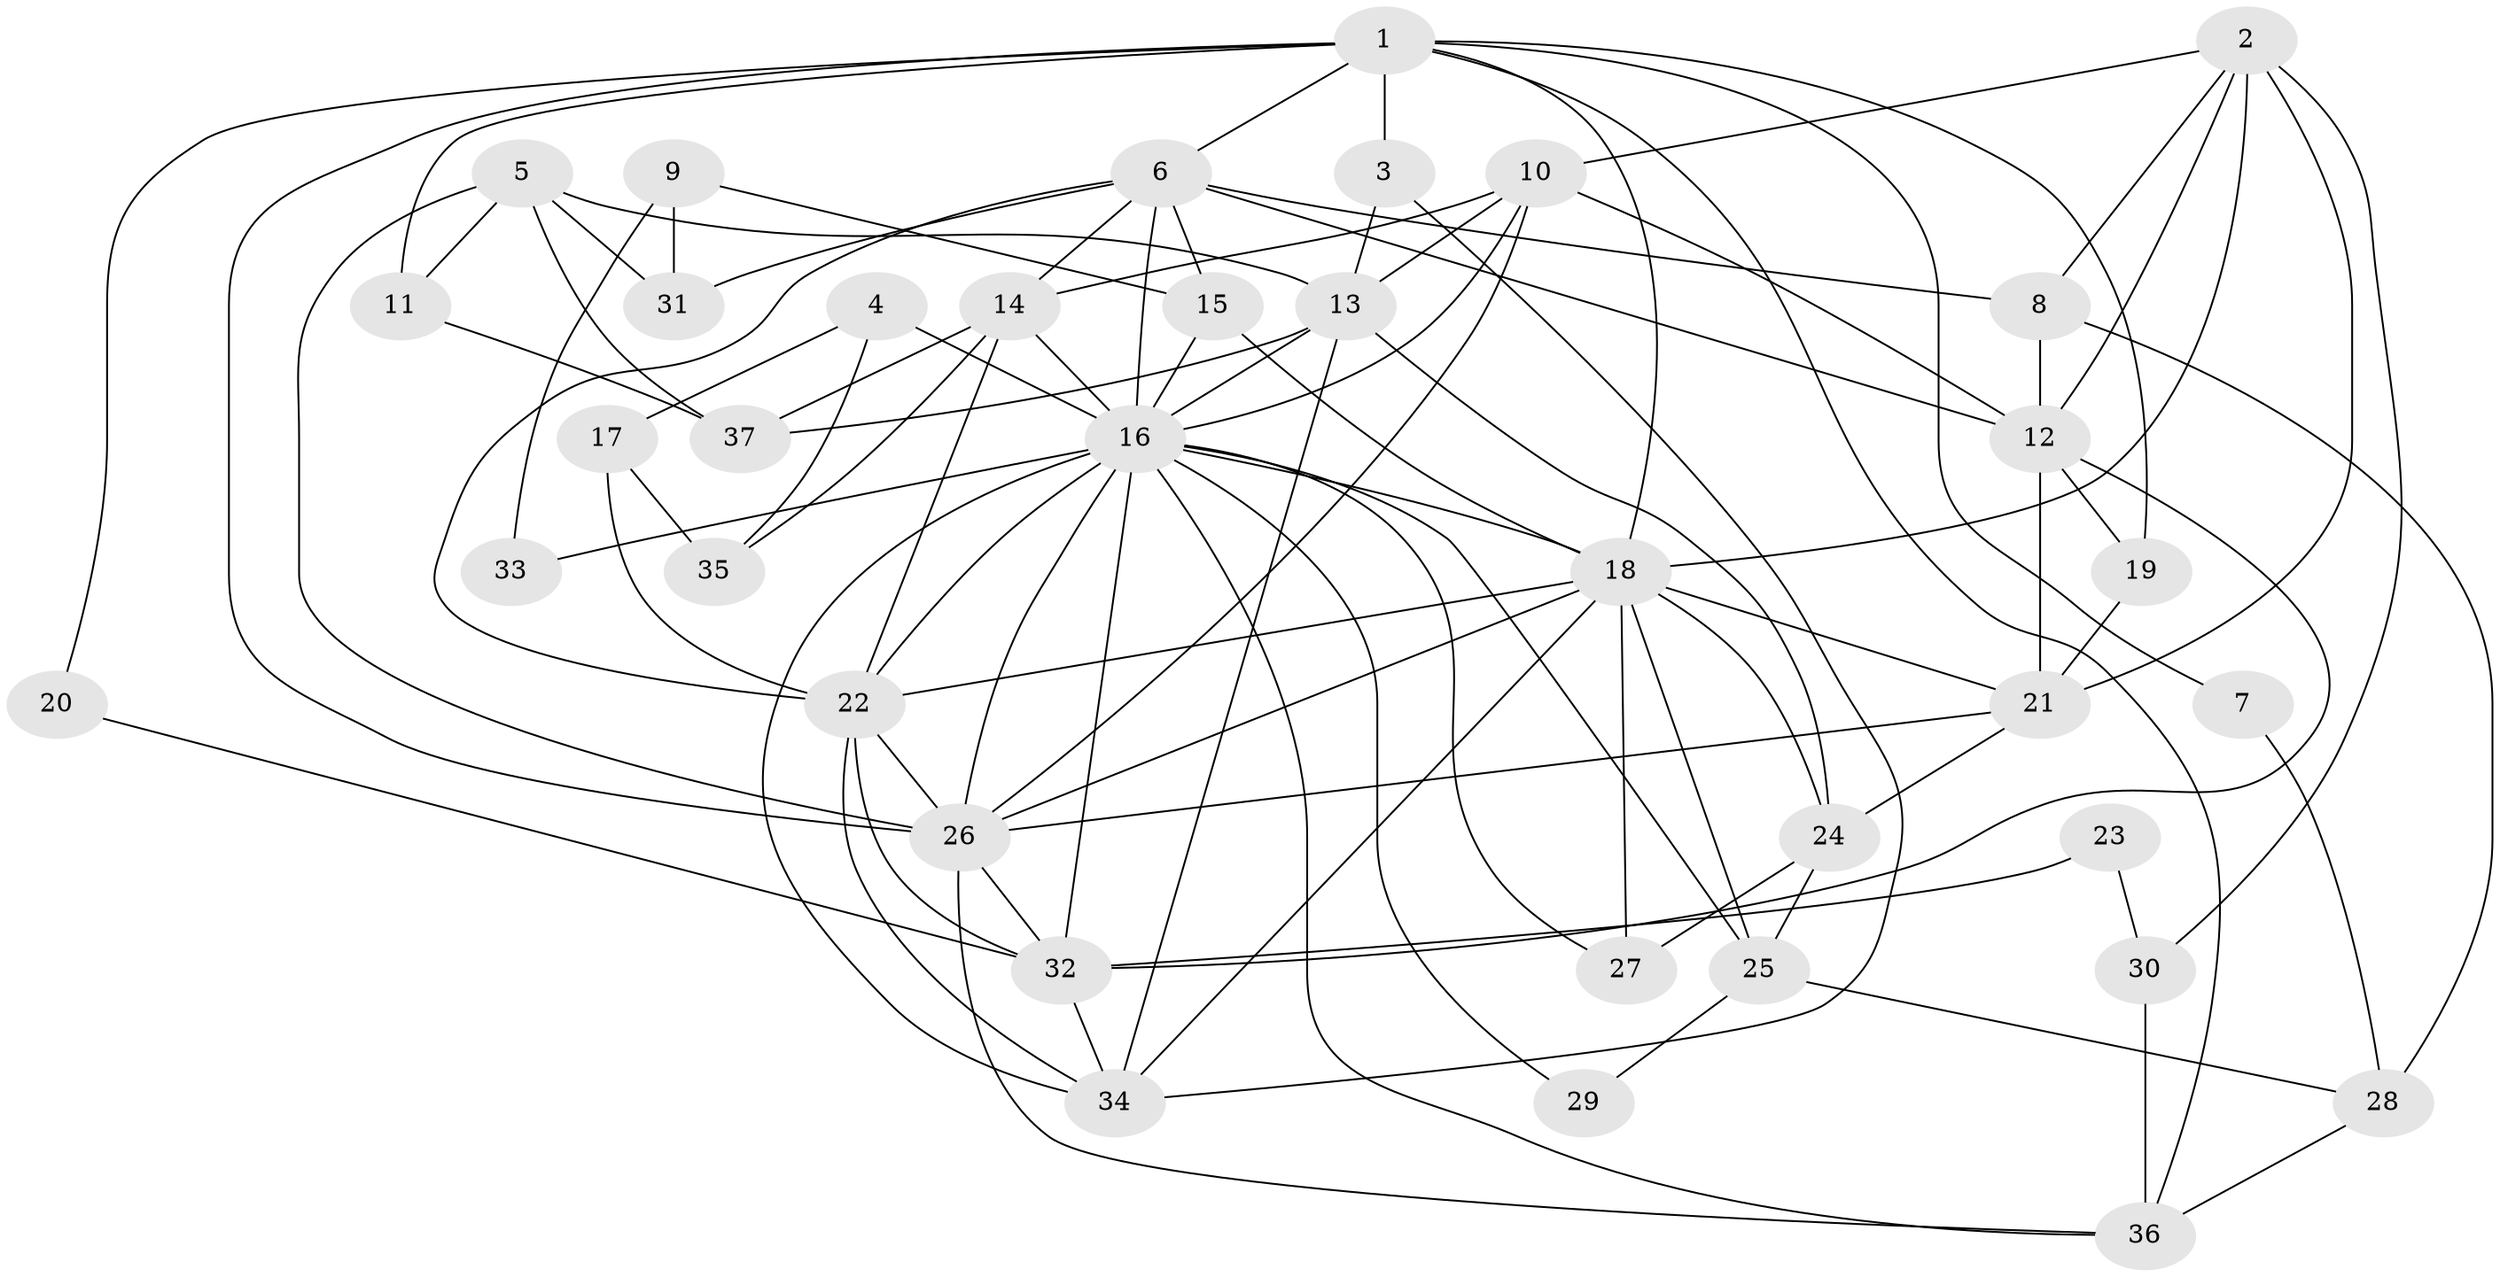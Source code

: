// original degree distribution, {3: 0.3150684931506849, 6: 0.1095890410958904, 2: 0.1095890410958904, 4: 0.273972602739726, 5: 0.136986301369863, 7: 0.0410958904109589, 8: 0.0136986301369863}
// Generated by graph-tools (version 1.1) at 2025/36/03/09/25 02:36:03]
// undirected, 37 vertices, 94 edges
graph export_dot {
graph [start="1"]
  node [color=gray90,style=filled];
  1;
  2;
  3;
  4;
  5;
  6;
  7;
  8;
  9;
  10;
  11;
  12;
  13;
  14;
  15;
  16;
  17;
  18;
  19;
  20;
  21;
  22;
  23;
  24;
  25;
  26;
  27;
  28;
  29;
  30;
  31;
  32;
  33;
  34;
  35;
  36;
  37;
  1 -- 3 [weight=1.0];
  1 -- 6 [weight=2.0];
  1 -- 7 [weight=1.0];
  1 -- 11 [weight=1.0];
  1 -- 18 [weight=1.0];
  1 -- 19 [weight=2.0];
  1 -- 20 [weight=1.0];
  1 -- 26 [weight=1.0];
  1 -- 36 [weight=1.0];
  2 -- 8 [weight=1.0];
  2 -- 10 [weight=1.0];
  2 -- 12 [weight=1.0];
  2 -- 18 [weight=1.0];
  2 -- 21 [weight=1.0];
  2 -- 30 [weight=1.0];
  3 -- 13 [weight=1.0];
  3 -- 34 [weight=1.0];
  4 -- 16 [weight=1.0];
  4 -- 17 [weight=1.0];
  4 -- 35 [weight=1.0];
  5 -- 11 [weight=1.0];
  5 -- 13 [weight=1.0];
  5 -- 26 [weight=2.0];
  5 -- 31 [weight=1.0];
  5 -- 37 [weight=1.0];
  6 -- 8 [weight=1.0];
  6 -- 12 [weight=1.0];
  6 -- 14 [weight=1.0];
  6 -- 15 [weight=1.0];
  6 -- 16 [weight=1.0];
  6 -- 22 [weight=1.0];
  6 -- 31 [weight=2.0];
  7 -- 28 [weight=1.0];
  8 -- 12 [weight=1.0];
  8 -- 28 [weight=1.0];
  9 -- 15 [weight=1.0];
  9 -- 31 [weight=1.0];
  9 -- 33 [weight=1.0];
  10 -- 12 [weight=1.0];
  10 -- 13 [weight=2.0];
  10 -- 14 [weight=1.0];
  10 -- 16 [weight=1.0];
  10 -- 26 [weight=2.0];
  11 -- 37 [weight=1.0];
  12 -- 19 [weight=1.0];
  12 -- 21 [weight=1.0];
  12 -- 32 [weight=1.0];
  13 -- 16 [weight=3.0];
  13 -- 24 [weight=1.0];
  13 -- 34 [weight=1.0];
  13 -- 37 [weight=1.0];
  14 -- 16 [weight=1.0];
  14 -- 22 [weight=1.0];
  14 -- 35 [weight=1.0];
  14 -- 37 [weight=1.0];
  15 -- 16 [weight=1.0];
  15 -- 18 [weight=1.0];
  16 -- 18 [weight=1.0];
  16 -- 22 [weight=1.0];
  16 -- 25 [weight=1.0];
  16 -- 26 [weight=1.0];
  16 -- 27 [weight=1.0];
  16 -- 29 [weight=1.0];
  16 -- 32 [weight=1.0];
  16 -- 33 [weight=2.0];
  16 -- 34 [weight=1.0];
  16 -- 36 [weight=1.0];
  17 -- 22 [weight=1.0];
  17 -- 35 [weight=1.0];
  18 -- 21 [weight=1.0];
  18 -- 22 [weight=3.0];
  18 -- 24 [weight=2.0];
  18 -- 25 [weight=1.0];
  18 -- 26 [weight=1.0];
  18 -- 27 [weight=1.0];
  18 -- 34 [weight=1.0];
  19 -- 21 [weight=1.0];
  20 -- 32 [weight=1.0];
  21 -- 24 [weight=2.0];
  21 -- 26 [weight=2.0];
  22 -- 26 [weight=1.0];
  22 -- 32 [weight=1.0];
  22 -- 34 [weight=1.0];
  23 -- 30 [weight=1.0];
  23 -- 32 [weight=1.0];
  24 -- 25 [weight=1.0];
  24 -- 27 [weight=1.0];
  25 -- 28 [weight=1.0];
  25 -- 29 [weight=1.0];
  26 -- 32 [weight=1.0];
  26 -- 36 [weight=1.0];
  28 -- 36 [weight=1.0];
  30 -- 36 [weight=1.0];
  32 -- 34 [weight=1.0];
}
